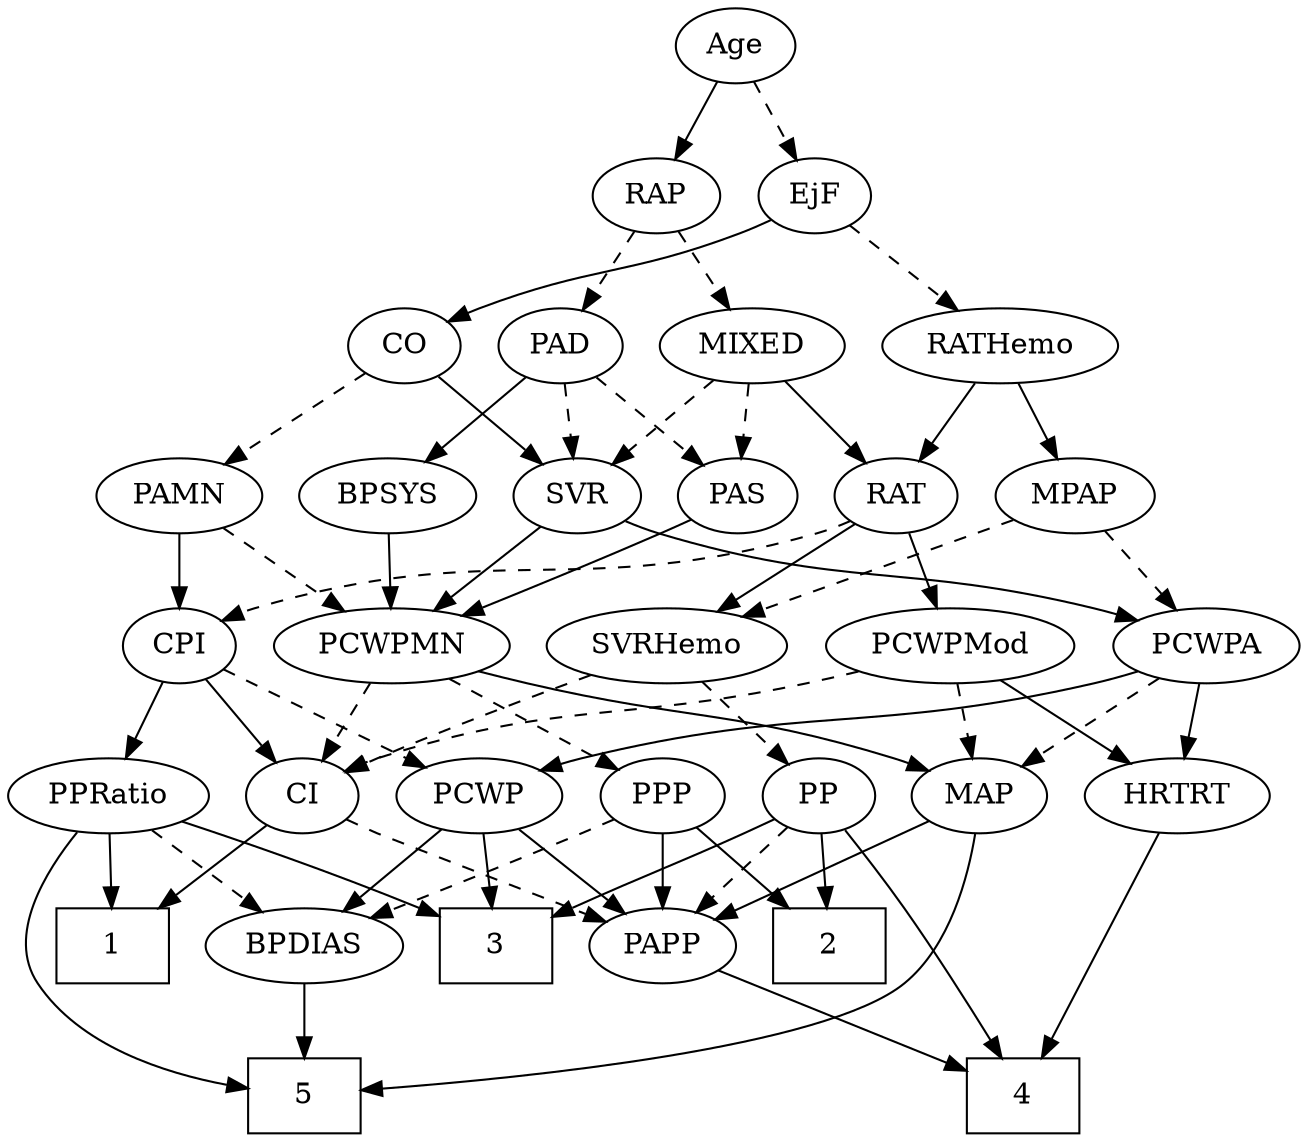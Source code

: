 strict digraph {
	graph [bb="0,0,647.17,540"];
	node [label="\N"];
	1	[height=0.5,
		pos="604.7,90",
		shape=box,
		width=0.75];
	2	[height=0.5,
		pos="238.7,90",
		shape=box,
		width=0.75];
	3	[height=0.5,
		pos="532.7,90",
		shape=box,
		width=0.75];
	4	[height=0.5,
		pos="293.7,18",
		shape=box,
		width=0.75];
	5	[height=0.5,
		pos="445.7,18",
		shape=box,
		width=0.75];
	Age	[height=0.5,
		pos="234.7,522",
		width=0.75];
	EjF	[height=0.5,
		pos="277.7,450",
		width=0.75];
	Age -> EjF	[pos="e,267.98,466.82 244.45,505.12 249.84,496.34 256.65,485.26 262.7,475.42",
		style=dashed];
	RAP	[height=0.5,
		pos="192.7,450",
		width=0.77632];
	Age -> RAP	[pos="e,202.48,467.31 225.17,505.12 220.03,496.56 213.58,485.8 207.78,476.13",
		style=solid];
	CO	[height=0.5,
		pos="277.7,378",
		width=0.75];
	EjF -> CO	[pos="e,277.7,396.1 277.7,431.7 277.7,423.98 277.7,414.71 277.7,406.11",
		style=solid];
	RATHemo	[height=0.5,
		pos="371.7,378",
		width=1.3721];
	EjF -> RATHemo	[pos="e,350.81,394.55 295.38,435.83 308.66,425.94 327.14,412.18 342.59,400.67",
		style=dashed];
	MIXED	[height=0.5,
		pos="192.7,378",
		width=1.1193];
	RAP -> MIXED	[pos="e,192.7,396.1 192.7,431.7 192.7,423.98 192.7,414.71 192.7,406.11",
		style=dashed];
	PAD	[height=0.5,
		pos="105.7,378",
		width=0.79437];
	RAP -> PAD	[pos="e,122.72,392.69 175.92,435.5 163.13,425.21 145.29,410.86 130.8,399.2",
		style=dashed];
	PAS	[height=0.5,
		pos="120.7,306",
		width=0.75];
	MIXED -> PAS	[pos="e,135.65,321.54 176.72,361.46 166.75,351.78 153.79,339.17 142.84,328.53",
		style=dashed];
	RAT	[height=0.5,
		pos="445.7,306",
		width=0.75827];
	MIXED -> RAT	[pos="e,424.71,317.9 222.83,365.89 229.03,363.79 235.54,361.72 241.7,360 315.24,339.45 337.36,348.47 409.7,324 411.56,323.37 413.46,322.67 \
415.36,321.92",
		style=solid];
	SVR	[height=0.5,
		pos="193.7,306",
		width=0.77632];
	MIXED -> SVR	[pos="e,193.45,324.1 192.94,359.7 193.05,351.98 193.19,342.71 193.31,334.11",
		style=dashed];
	MPAP	[height=0.5,
		pos="365.7,306",
		width=0.97491];
	PCWPA	[height=0.5,
		pos="213.7,234",
		width=1.1555];
	MPAP -> PCWPA	[pos="e,241.02,247.58 340.26,293.28 315.69,281.97 278.21,264.71 250.41,251.91",
		style=dashed];
	SVRHemo	[height=0.5,
		pos="445.7,234",
		width=1.3902];
	MPAP -> SVRHemo	[pos="e,427.64,250.8 382.66,290.15 393.5,280.67 407.76,268.2 419.97,257.51",
		style=dashed];
	BPSYS	[height=0.5,
		pos="37.697,306",
		width=1.0471];
	PCWPMN	[height=0.5,
		pos="103.7,234",
		width=1.3902];
	BPSYS -> PCWPMN	[pos="e,88.321,251.31 52.673,289.12 61.159,280.12 71.939,268.68 81.402,258.65",
		style=solid];
	PAD -> BPSYS	[pos="e,53.042,322.8 91.276,362.15 82.241,352.85 70.408,340.67 60.16,330.12",
		style=solid];
	PAD -> PAS	[pos="e,116.99,324.28 109.33,360.05 111,352.26 113.02,342.82 114.89,334.08",
		style=dashed];
	PAD -> SVR	[pos="e,176.78,320.46 122.66,363.5 135.69,353.14 153.88,338.67 168.59,326.97",
		style=dashed];
	PAMN	[height=0.5,
		pos="276.7,306",
		width=1.011];
	CO -> PAMN	[pos="e,276.94,324.1 277.45,359.7 277.34,351.98 277.21,342.71 277.08,334.11",
		style=dashed];
	CO -> SVR	[pos="e,210.13,320.69 261.5,363.5 249.15,353.21 231.93,338.86 217.93,327.2",
		style=solid];
	PAS -> PCWPMN	[pos="e,107.89,252.28 116.58,288.05 114.69,280.26 112.4,270.82 110.27,262.08",
		style=solid];
	CPI	[height=0.5,
		pos="540.7,234",
		width=0.75];
	PAMN -> CPI	[pos="e,520.11,245.78 304.06,293.83 309.82,291.71 315.91,289.65 321.7,288 401.41,265.27 425.95,277.89 504.7,252 506.62,251.37 508.57,250.66 \
510.52,249.9",
		style=solid];
	PAMN -> PCWPMN	[pos="e,135.68,247.94 249.28,293.91 221.31,282.59 177.54,264.88 145.29,251.83",
		style=dashed];
	RATHemo -> MPAP	[pos="e,367.16,324.1 370.21,359.7 369.55,351.98 368.76,342.71 368.02,334.11",
		style=solid];
	RATHemo -> RAT	[pos="e,430.63,321.25 388.86,360.76 399.13,351.05 412.29,338.6 423.36,328.13",
		style=solid];
	PPRatio	[height=0.5,
		pos="604.7,162",
		width=1.1013];
	CPI -> PPRatio	[pos="e,590.25,178.8 554.27,218.15 562.69,208.94 573.69,196.91 583.27,186.43",
		style=solid];
	PCWP	[height=0.5,
		pos="439.7,162",
		width=0.97491];
	CPI -> PCWP	[pos="e,459.67,176.85 522.64,220.49 507.56,210.04 485.8,194.95 468.35,182.86",
		style=dashed];
	CI	[height=0.5,
		pos="519.7,162",
		width=0.75];
	CPI -> CI	[pos="e,524.73,179.79 535.61,216.05 533.21,208.06 530.3,198.33 527.62,189.4",
		style=solid];
	RAT -> CPI	[pos="e,523.23,247.87 463.57,291.83 478.12,281.11 498.86,265.83 515.16,253.82",
		style=dashed];
	PCWPMod	[height=0.5,
		pos="325.7,234",
		width=1.4443];
	RAT -> PCWPMod	[pos="e,350.97,249.74 425.88,293.44 407.94,282.98 381.13,267.34 359.76,254.87",
		style=solid];
	RAT -> SVRHemo	[pos="e,445.7,252.1 445.7,287.7 445.7,279.98 445.7,270.71 445.7,262.11",
		style=solid];
	SVR -> PCWPA	[pos="e,208.76,252.28 198.54,288.05 200.76,280.26 203.46,270.82 205.96,262.08",
		style=solid];
	SVR -> PCWPMN	[pos="e,123.82,250.65 176.34,291.5 163.79,281.74 146.55,268.33 132.01,257.02",
		style=solid];
	MAP	[height=0.5,
		pos="114.7,162",
		width=0.84854];
	PCWPMod -> MAP	[pos="e,138.03,173.68 287.42,221.75 244.69,209.1 178.31,189.12 153.7,180 151.61,179.23 149.48,178.4 147.34,177.55",
		style=dashed];
	PCWPMod -> CI	[pos="e,498.56,173.49 363.82,221.59 396.11,211.61 443.43,196.19 483.7,180 485.52,179.26 487.39,178.48 489.27,177.67",
		style=dashed];
	HRTRT	[height=0.5,
		pos="202.7,162",
		width=1.1013];
	PCWPMod -> HRTRT	[pos="e,226.36,176.47 299.91,218.33 281.1,207.62 255.46,193.03 235.23,181.52",
		style=solid];
	PCWPA -> MAP	[pos="e,133.65,176.4 192.7,218.15 177.95,207.73 158.08,193.67 142.08,182.36",
		style=dashed];
	PCWPA -> PCWP	[pos="e,412.86,173.86 245.17,222.22 251.61,220.09 258.36,217.93 264.7,216 322.47,198.45 338.35,198.9 395.7,180 398.23,179.16 400.84,178.26 \
403.45,177.33",
		style=solid];
	PCWPA -> HRTRT	[pos="e,205.38,180.1 210.98,215.7 209.77,207.98 208.31,198.71 206.96,190.11",
		style=solid];
	PCWPMN -> MAP	[pos="e,112.01,180.1 106.42,215.7 107.63,207.98 109.08,198.71 110.44,190.11",
		style=solid];
	PPP	[height=0.5,
		pos="287.7,162",
		width=0.75];
	PCWPMN -> PPP	[pos="e,266.53,173.41 139.35,221.32 169.56,211.16 213.87,195.66 251.7,180 253.52,179.25 255.38,178.45 257.25,177.63",
		style=dashed];
	PCWPMN -> CI	[pos="e,499.21,174.09 139.97,221.51 147.43,219.44 155.27,217.47 162.7,216 303.51,188.03 345.59,219.18 483.7,180 485.64,179.45 487.61,178.8 \
489.58,178.09",
		style=dashed];
	PP	[height=0.5,
		pos="359.7,162",
		width=0.75];
	SVRHemo -> PP	[pos="e,376.24,176.47 426.18,217.12 413.71,206.96 397.42,193.71 384.1,182.86",
		style=dashed];
	SVRHemo -> CI	[pos="e,504.63,177.25 462.86,216.76 473.13,207.05 486.29,194.6 497.36,184.13",
		style=dashed];
	BPDIAS	[height=0.5,
		pos="445.7,90",
		width=1.1735];
	BPDIAS -> 5	[pos="e,445.7,36.104 445.7,71.697 445.7,63.983 445.7,54.712 445.7,46.112",
		style=solid];
	MAP -> 5	[pos="e,418.44,22.945 125.8,145.06 140.82,124.79 169.57,90.222 202.7,72 237.76,52.711 349.46,33.567 408.42,24.472",
		style=solid];
	PAPP	[height=0.5,
		pos="353.7,90",
		width=0.88464];
	MAP -> PAPP	[pos="e,324.47,97.277 137.98,150.17 143.1,147.98 148.53,145.8 153.7,144 208.58,124.89 273.97,108.77 314.67,99.486",
		style=solid];
	PP -> 2	[pos="e,266.08,106.84 339.99,149.6 322.41,139.43 296.23,124.28 274.89,111.94",
		style=solid];
	PP -> 3	[pos="e,505.3,104.28 380.86,150.58 385.7,148.32 390.84,146.01 395.7,144 436.99,126.94 450.92,126.22 495.88,108.14",
		style=solid];
	PP -> 4	[pos="e,294.77,36.261 343.82,147.25 333.41,137.37 320.35,123.15 312.7,108 302.93,88.668 298.17,64.518 295.86,46.254",
		style=solid];
	PP -> PAPP	[pos="e,355.16,108.1 358.21,143.7 357.55,135.98 356.76,126.71 356.02,118.11",
		style=dashed];
	PPP -> 2	[pos="e,250.92,108.46 276.82,145.46 270.95,137.08 263.55,126.5 256.83,116.91",
		style=solid];
	PPP -> BPDIAS	[pos="e,416.5,103.38 308.97,150.82 313.8,148.55 318.91,146.17 323.7,144 351.43,131.43 382.95,117.75 407.01,107.44",
		style=dashed];
	PPP -> PAPP	[pos="e,339.26,106.31 301.69,146.15 310.58,136.72 322.27,124.33 332.31,113.69",
		style=solid];
	PPRatio -> 1	[pos="e,604.7,108.1 604.7,143.7 604.7,135.98 604.7,126.71 604.7,118.11",
		style=solid];
	PPRatio -> 3	[pos="e,550.4,108.21 588.72,145.46 579.58,136.58 567.93,125.25 557.62,115.23",
		style=solid];
	PPRatio -> 5	[pos="e,472.71,22.316 619.98,145.24 636.38,126.37 657.91,94.51 640.7,72 621.61,47.034 533.73,31.054 482.7,23.711",
		style=solid];
	PPRatio -> BPDIAS	[pos="e,474.15,103.52 577,148.81 551.1,137.4 512.21,120.28 483.47,107.63",
		style=dashed];
	PCWP -> 3	[pos="e,509.84,108.2 458.97,146.5 471.33,137.19 487.66,124.9 501.81,114.25",
		style=solid];
	PCWP -> BPDIAS	[pos="e,444.23,108.1 441.18,143.7 441.84,135.98 442.64,126.71 443.37,118.11",
		style=solid];
	PCWP -> PAPP	[pos="e,371.03,105.11 421.46,146.15 409.13,136.12 392.67,122.73 379.07,111.65",
		style=solid];
	CI -> 1	[pos="e,583.84,108.18 536.09,147.5 547.35,138.23 562.61,125.66 575.88,114.73",
		style=solid];
	CI -> PAPP	[pos="e,378.83,101.46 498.47,150.73 493.64,148.46 488.51,146.11 483.7,144 444.61,126.88 434.18,124.17 394.7,108 392.61,107.15 390.47,106.26 \
388.3,105.37",
		style=dashed];
	PAPP -> 4	[pos="e,308.66,36.461 340.38,73.465 333.04,64.906 323.76,54.069 315.4,44.32",
		style=solid];
	HRTRT -> 4	[pos="e,266.41,26.659 197.96,143.98 193.71,125.06 189.91,94.237 202.7,72 214.36,51.704 237.13,38.451 256.97,30.274",
		style=solid];
}
